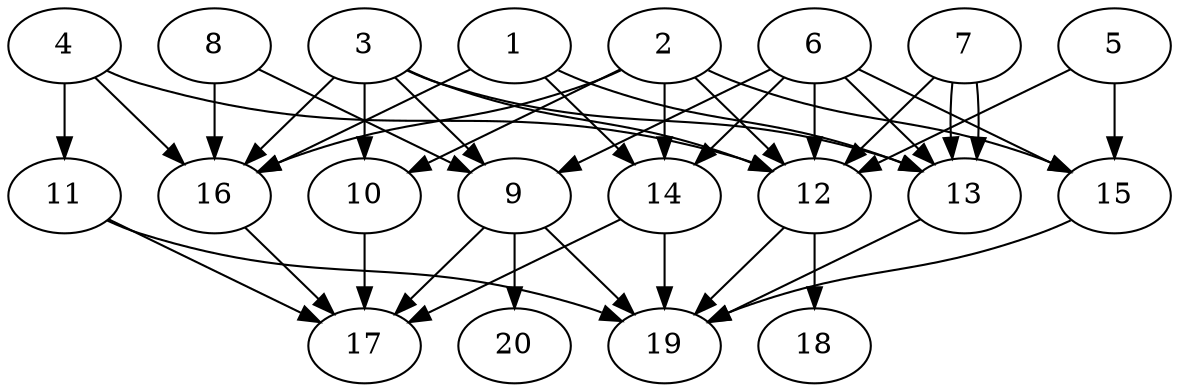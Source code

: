 // DAG automatically generated by daggen at Tue Jul 23 14:28:59 2019
// ./daggen --dot -n 20 --ccr 0.5 --fat 0.6 --regular 0.5 --density 0.7 --mindata 5242880 --maxdata 52428800 
digraph G {
  1 [size="91113472", alpha="0.10", expect_size="45556736"] 
  1 -> 13 [size ="45556736"]
  1 -> 14 [size ="45556736"]
  1 -> 16 [size ="45556736"]
  2 [size="31064064", alpha="0.04", expect_size="15532032"] 
  2 -> 10 [size ="15532032"]
  2 -> 12 [size ="15532032"]
  2 -> 14 [size ="15532032"]
  2 -> 15 [size ="15532032"]
  2 -> 16 [size ="15532032"]
  3 [size="38873088", alpha="0.09", expect_size="19436544"] 
  3 -> 9 [size ="19436544"]
  3 -> 10 [size ="19436544"]
  3 -> 12 [size ="19436544"]
  3 -> 13 [size ="19436544"]
  3 -> 16 [size ="19436544"]
  4 [size="79484928", alpha="0.11", expect_size="39742464"] 
  4 -> 11 [size ="39742464"]
  4 -> 12 [size ="39742464"]
  4 -> 16 [size ="39742464"]
  5 [size="102266880", alpha="0.14", expect_size="51133440"] 
  5 -> 12 [size ="51133440"]
  5 -> 15 [size ="51133440"]
  6 [size="93620224", alpha="0.13", expect_size="46810112"] 
  6 -> 9 [size ="46810112"]
  6 -> 12 [size ="46810112"]
  6 -> 13 [size ="46810112"]
  6 -> 14 [size ="46810112"]
  6 -> 15 [size ="46810112"]
  7 [size="37838848", alpha="0.03", expect_size="18919424"] 
  7 -> 12 [size ="18919424"]
  7 -> 13 [size ="18919424"]
  7 -> 13 [size ="18919424"]
  8 [size="73123840", alpha="0.11", expect_size="36561920"] 
  8 -> 9 [size ="36561920"]
  8 -> 16 [size ="36561920"]
  9 [size="52232192", alpha="0.18", expect_size="26116096"] 
  9 -> 17 [size ="26116096"]
  9 -> 19 [size ="26116096"]
  9 -> 20 [size ="26116096"]
  10 [size="97425408", alpha="0.17", expect_size="48712704"] 
  10 -> 17 [size ="48712704"]
  11 [size="23556096", alpha="0.11", expect_size="11778048"] 
  11 -> 17 [size ="11778048"]
  11 -> 19 [size ="11778048"]
  12 [size="72538112", alpha="0.10", expect_size="36269056"] 
  12 -> 18 [size ="36269056"]
  12 -> 19 [size ="36269056"]
  13 [size="91125760", alpha="0.11", expect_size="45562880"] 
  13 -> 19 [size ="45562880"]
  14 [size="39677952", alpha="0.09", expect_size="19838976"] 
  14 -> 17 [size ="19838976"]
  14 -> 19 [size ="19838976"]
  15 [size="91729920", alpha="0.06", expect_size="45864960"] 
  15 -> 19 [size ="45864960"]
  16 [size="64256000", alpha="0.03", expect_size="32128000"] 
  16 -> 17 [size ="32128000"]
  17 [size="29923328", alpha="0.02", expect_size="14961664"] 
  18 [size="45293568", alpha="0.10", expect_size="22646784"] 
  19 [size="96720896", alpha="0.13", expect_size="48360448"] 
  20 [size="89524224", alpha="0.14", expect_size="44762112"] 
}
